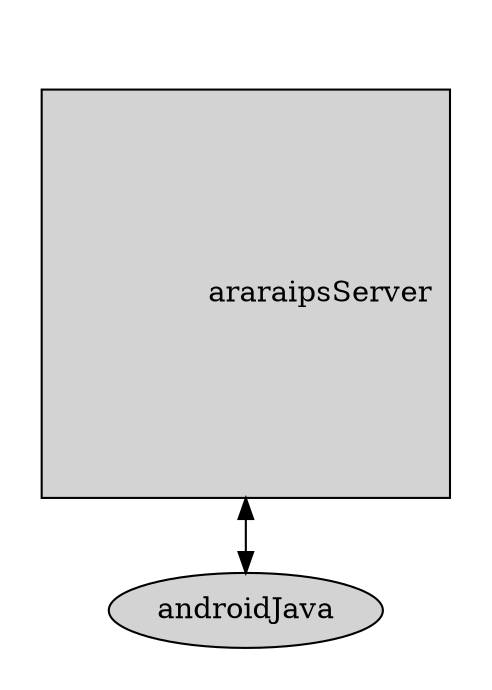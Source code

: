 
//initial_state 
digraph name{ 
	
	subgraph cluster_Servers{
	style="invis"

	node [style=filled]
	rank=same
	araraipsServer						[shape="square", label="		araraipsServer"]
	label="test"
	}

	subgraph cluster_Android{
	style="invis"

	node [style=filled]
	rank=same
	android								[shape="ellipse", label="androidJava"]
	}

	araraipsServer	->		android		[dir="both"]
}
